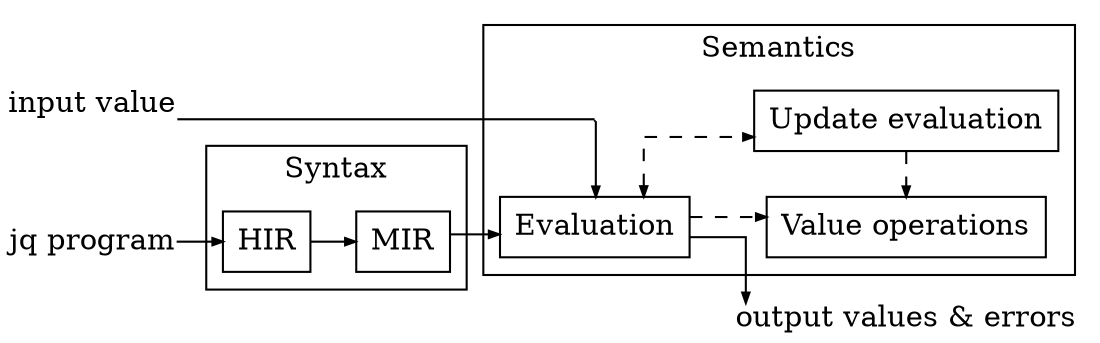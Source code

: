 // Useful links:
// https://stackoverflow.com/questions/7115870/creating-straight-edges-in-graphviz

digraph {
  rankdir=LR
  splines=ortho
  ranksep=0.3
  nodesep=0.3
  node [shape=none margin=0 width=0.75 height=0.2]
  { rank=same; input [label="input value"]; program [label="jq program"]; }
  output [label="output values & errors"]

  node [shape=box margin=0.1 width=0 height=0]
  subgraph cluster_syntax {
    label="Syntax"
    hir [label="HIR"]
    mir [label="MIR"]
  }
  subgraph cluster_semantics {
    label = "Semantics"
    { rank=same; above_eval [width=0 shape=point label=""]; eval [label="Evaluation"] }
    { rank=same; update_eval [label="Update evaluation"]; value_ops [label="Value operations"] }
  }

  edge [arrowsize=0.5]
  program -> hir
  hir -> mir
  mir -> eval
  input -> above_eval [arrowhead=none]
  above_eval -> eval [tailport=center]
  eval -> output

  edge [style=dashed]
  eval -> update_eval [dir=both]
  eval -> value_ops
  update_eval -> value_ops
}
